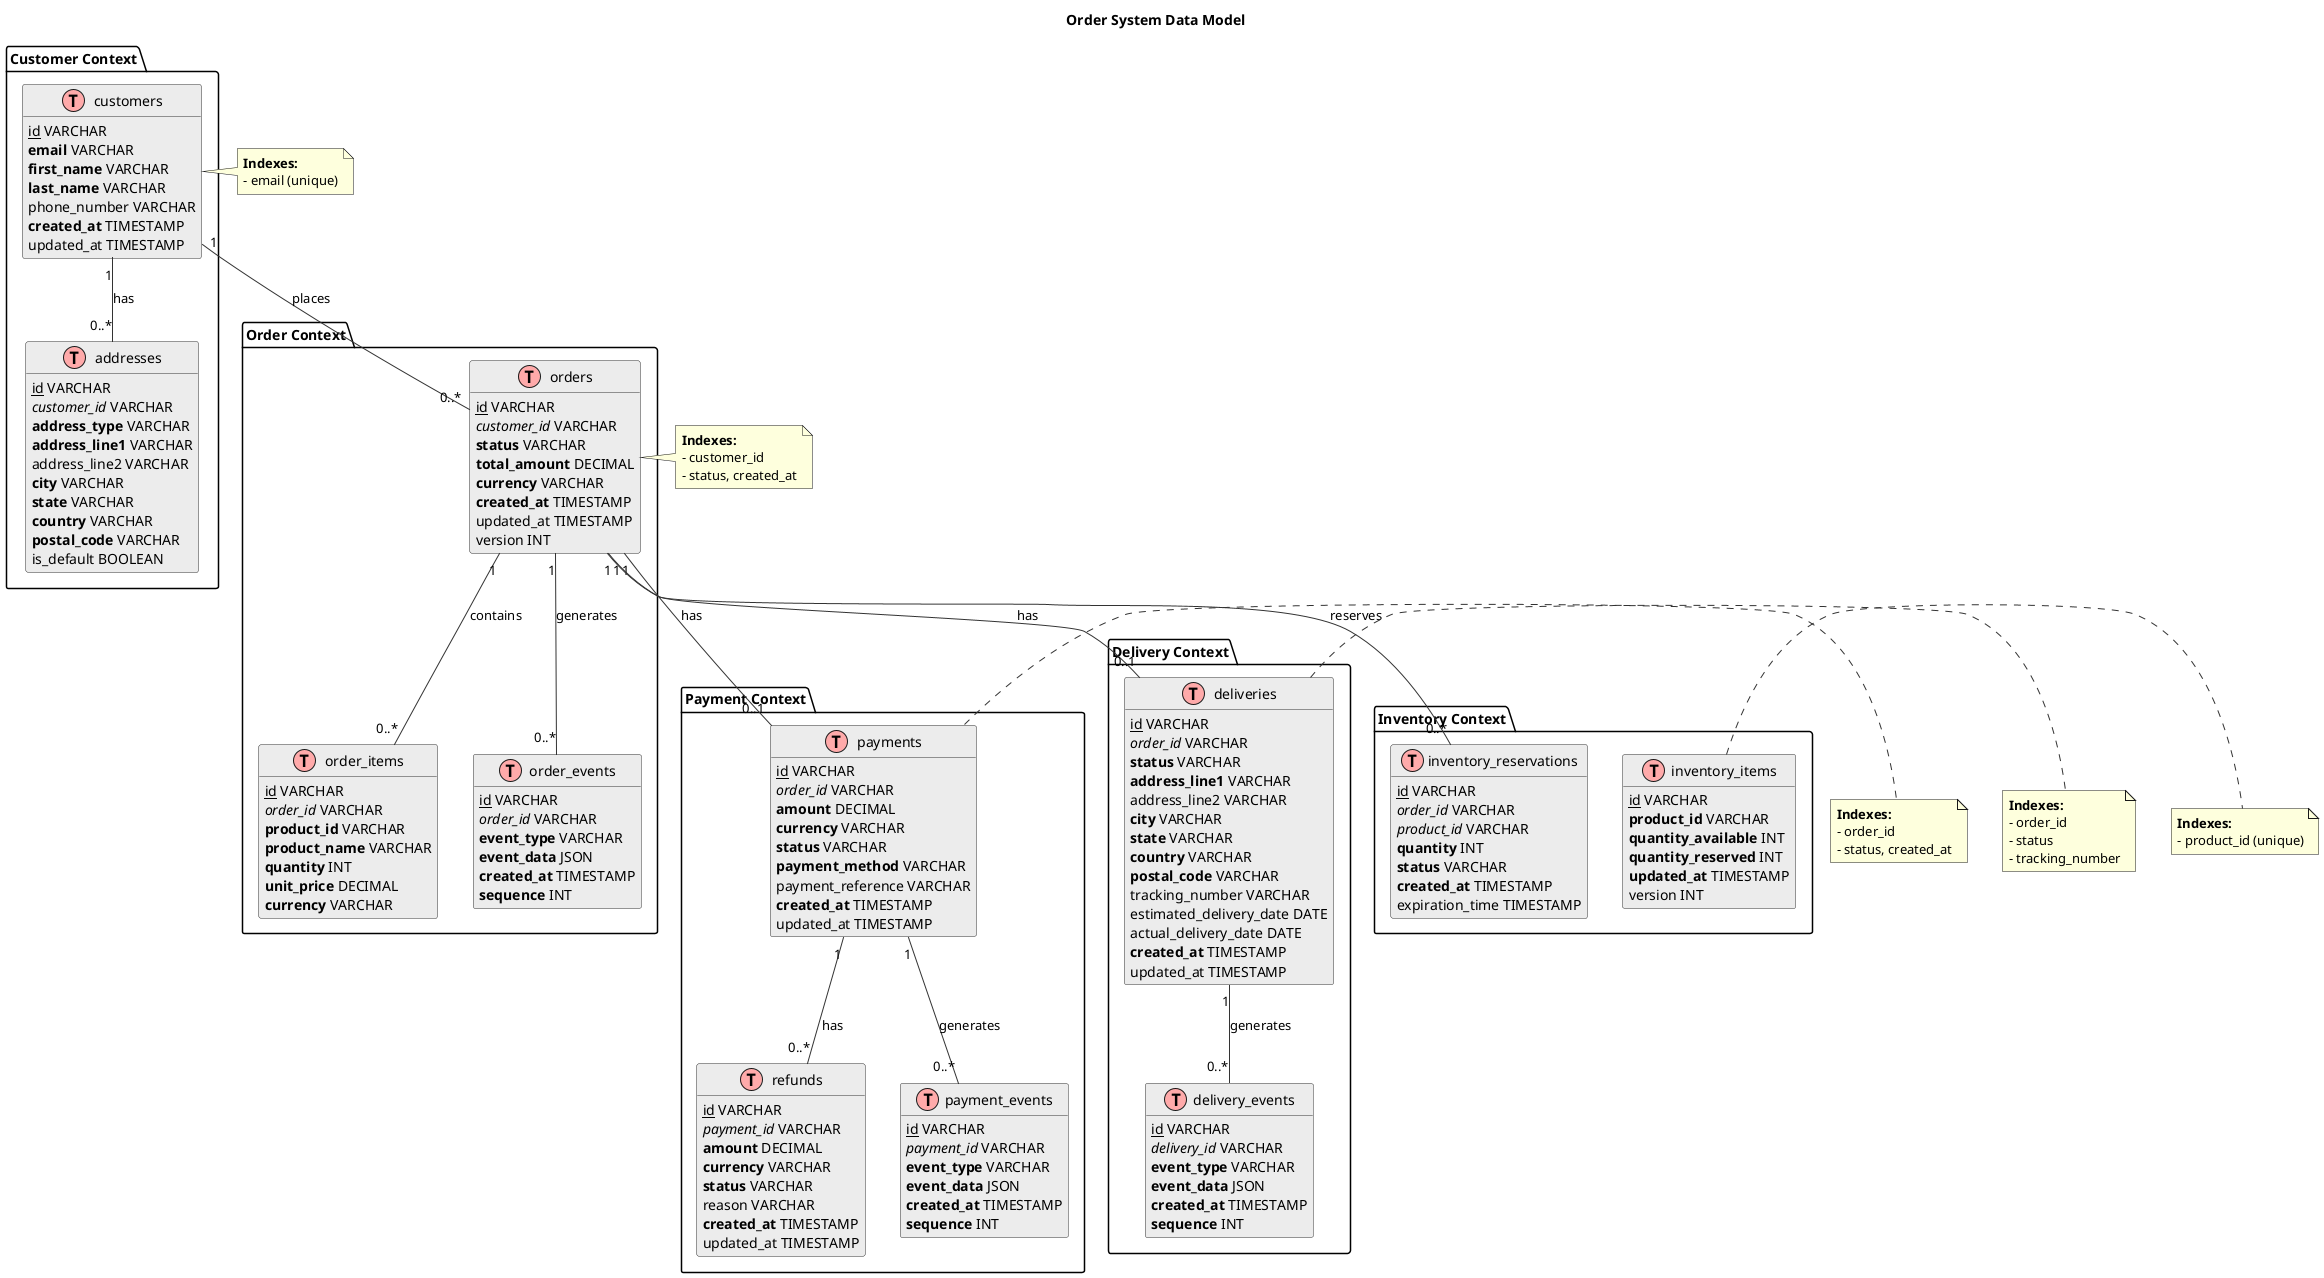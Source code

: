 @startuml Data Model Diagram
!define table(x) class x << (T,#FFAAAA) >>
!define primary_key(x) <u>x</u>
!define foreign_key(x) <i>x</i>
!define unique(x) <b>x</b>
!define not_null(x) <b>x</b>
!define index(x) <color:blue>x</color>

hide methods
hide stereotypes

skinparam class {
    BackgroundColor #ECECEC
    ArrowColor #333333
    BorderColor #333333
}

title Order System Data Model

' Order Tables
package "Order Context" {
    table(orders) {
        primary_key(id) VARCHAR
        foreign_key(customer_id) VARCHAR
        not_null(status) VARCHAR
        not_null(total_amount) DECIMAL
        not_null(currency) VARCHAR
        not_null(created_at) TIMESTAMP
        updated_at TIMESTAMP
        version INT
    }
    
    table(order_items) {
        primary_key(id) VARCHAR
        foreign_key(order_id) VARCHAR
        not_null(product_id) VARCHAR
        not_null(product_name) VARCHAR
        not_null(quantity) INT
        not_null(unit_price) DECIMAL
        not_null(currency) VARCHAR
    }
    
    table(order_events) {
        primary_key(id) VARCHAR
        foreign_key(order_id) VARCHAR
        not_null(event_type) VARCHAR
        not_null(event_data) JSON
        not_null(created_at) TIMESTAMP
        not_null(sequence) INT
    }
}

' Payment Tables
package "Payment Context" {
    table(payments) {
        primary_key(id) VARCHAR
        foreign_key(order_id) VARCHAR
        not_null(amount) DECIMAL
        not_null(currency) VARCHAR
        not_null(status) VARCHAR
        not_null(payment_method) VARCHAR
        payment_reference VARCHAR
        not_null(created_at) TIMESTAMP
        updated_at TIMESTAMP
    }
    
    table(refunds) {
        primary_key(id) VARCHAR
        foreign_key(payment_id) VARCHAR
        not_null(amount) DECIMAL
        not_null(currency) VARCHAR
        not_null(status) VARCHAR
        reason VARCHAR
        not_null(created_at) TIMESTAMP
        updated_at TIMESTAMP
    }
    
    table(payment_events) {
        primary_key(id) VARCHAR
        foreign_key(payment_id) VARCHAR
        not_null(event_type) VARCHAR
        not_null(event_data) JSON
        not_null(created_at) TIMESTAMP
        not_null(sequence) INT
    }
}

' Delivery Tables
package "Delivery Context" {
    table(deliveries) {
        primary_key(id) VARCHAR
        foreign_key(order_id) VARCHAR
        not_null(status) VARCHAR
        not_null(address_line1) VARCHAR
        address_line2 VARCHAR
        not_null(city) VARCHAR
        not_null(state) VARCHAR
        not_null(country) VARCHAR
        not_null(postal_code) VARCHAR
        tracking_number VARCHAR
        estimated_delivery_date DATE
        actual_delivery_date DATE
        not_null(created_at) TIMESTAMP
        updated_at TIMESTAMP
    }
    
    table(delivery_events) {
        primary_key(id) VARCHAR
        foreign_key(delivery_id) VARCHAR
        not_null(event_type) VARCHAR
        not_null(event_data) JSON
        not_null(created_at) TIMESTAMP
        not_null(sequence) INT
    }
}

' Customer Tables
package "Customer Context" {
    table(customers) {
        primary_key(id) VARCHAR
        not_null(email) VARCHAR
        not_null(first_name) VARCHAR
        not_null(last_name) VARCHAR
        phone_number VARCHAR
        not_null(created_at) TIMESTAMP
        updated_at TIMESTAMP
    }
    
    table(addresses) {
        primary_key(id) VARCHAR
        foreign_key(customer_id) VARCHAR
        not_null(address_type) VARCHAR
        not_null(address_line1) VARCHAR
        address_line2 VARCHAR
        not_null(city) VARCHAR
        not_null(state) VARCHAR
        not_null(country) VARCHAR
        not_null(postal_code) VARCHAR
        is_default BOOLEAN
    }
}

' Inventory Tables
package "Inventory Context" {
    table(inventory_items) {
        primary_key(id) VARCHAR
        not_null(product_id) VARCHAR
        not_null(quantity_available) INT
        not_null(quantity_reserved) INT
        not_null(updated_at) TIMESTAMP
        version INT
    }
    
    table(inventory_reservations) {
        primary_key(id) VARCHAR
        foreign_key(order_id) VARCHAR
        foreign_key(product_id) VARCHAR
        not_null(quantity) INT
        not_null(status) VARCHAR
        not_null(created_at) TIMESTAMP
        expiration_time TIMESTAMP
    }
}

' Relationships
orders "1" -- "0..*" order_items : contains
orders "1" -- "0..*" order_events : generates
orders "1" -- "0..1" payments : has
payments "1" -- "0..*" refunds : has
payments "1" -- "0..*" payment_events : generates
orders "1" -- "0..1" deliveries : has
deliveries "1" -- "0..*" delivery_events : generates
customers "1" -- "0..*" orders : places
customers "1" -- "0..*" addresses : has
orders "1" -- "0..*" inventory_reservations : reserves

' Indexes
note right of orders
  <b>Indexes:</b>
  - customer_id
  - status, created_at
end note

note right of payments
  <b>Indexes:</b>
  - order_id
  - status, created_at
end note

note right of deliveries
  <b>Indexes:</b>
  - order_id
  - status
  - tracking_number
end note

note right of customers
  <b>Indexes:</b>
  - email (unique)
end note

note right of inventory_items
  <b>Indexes:</b>
  - product_id (unique)
end note

@enduml
